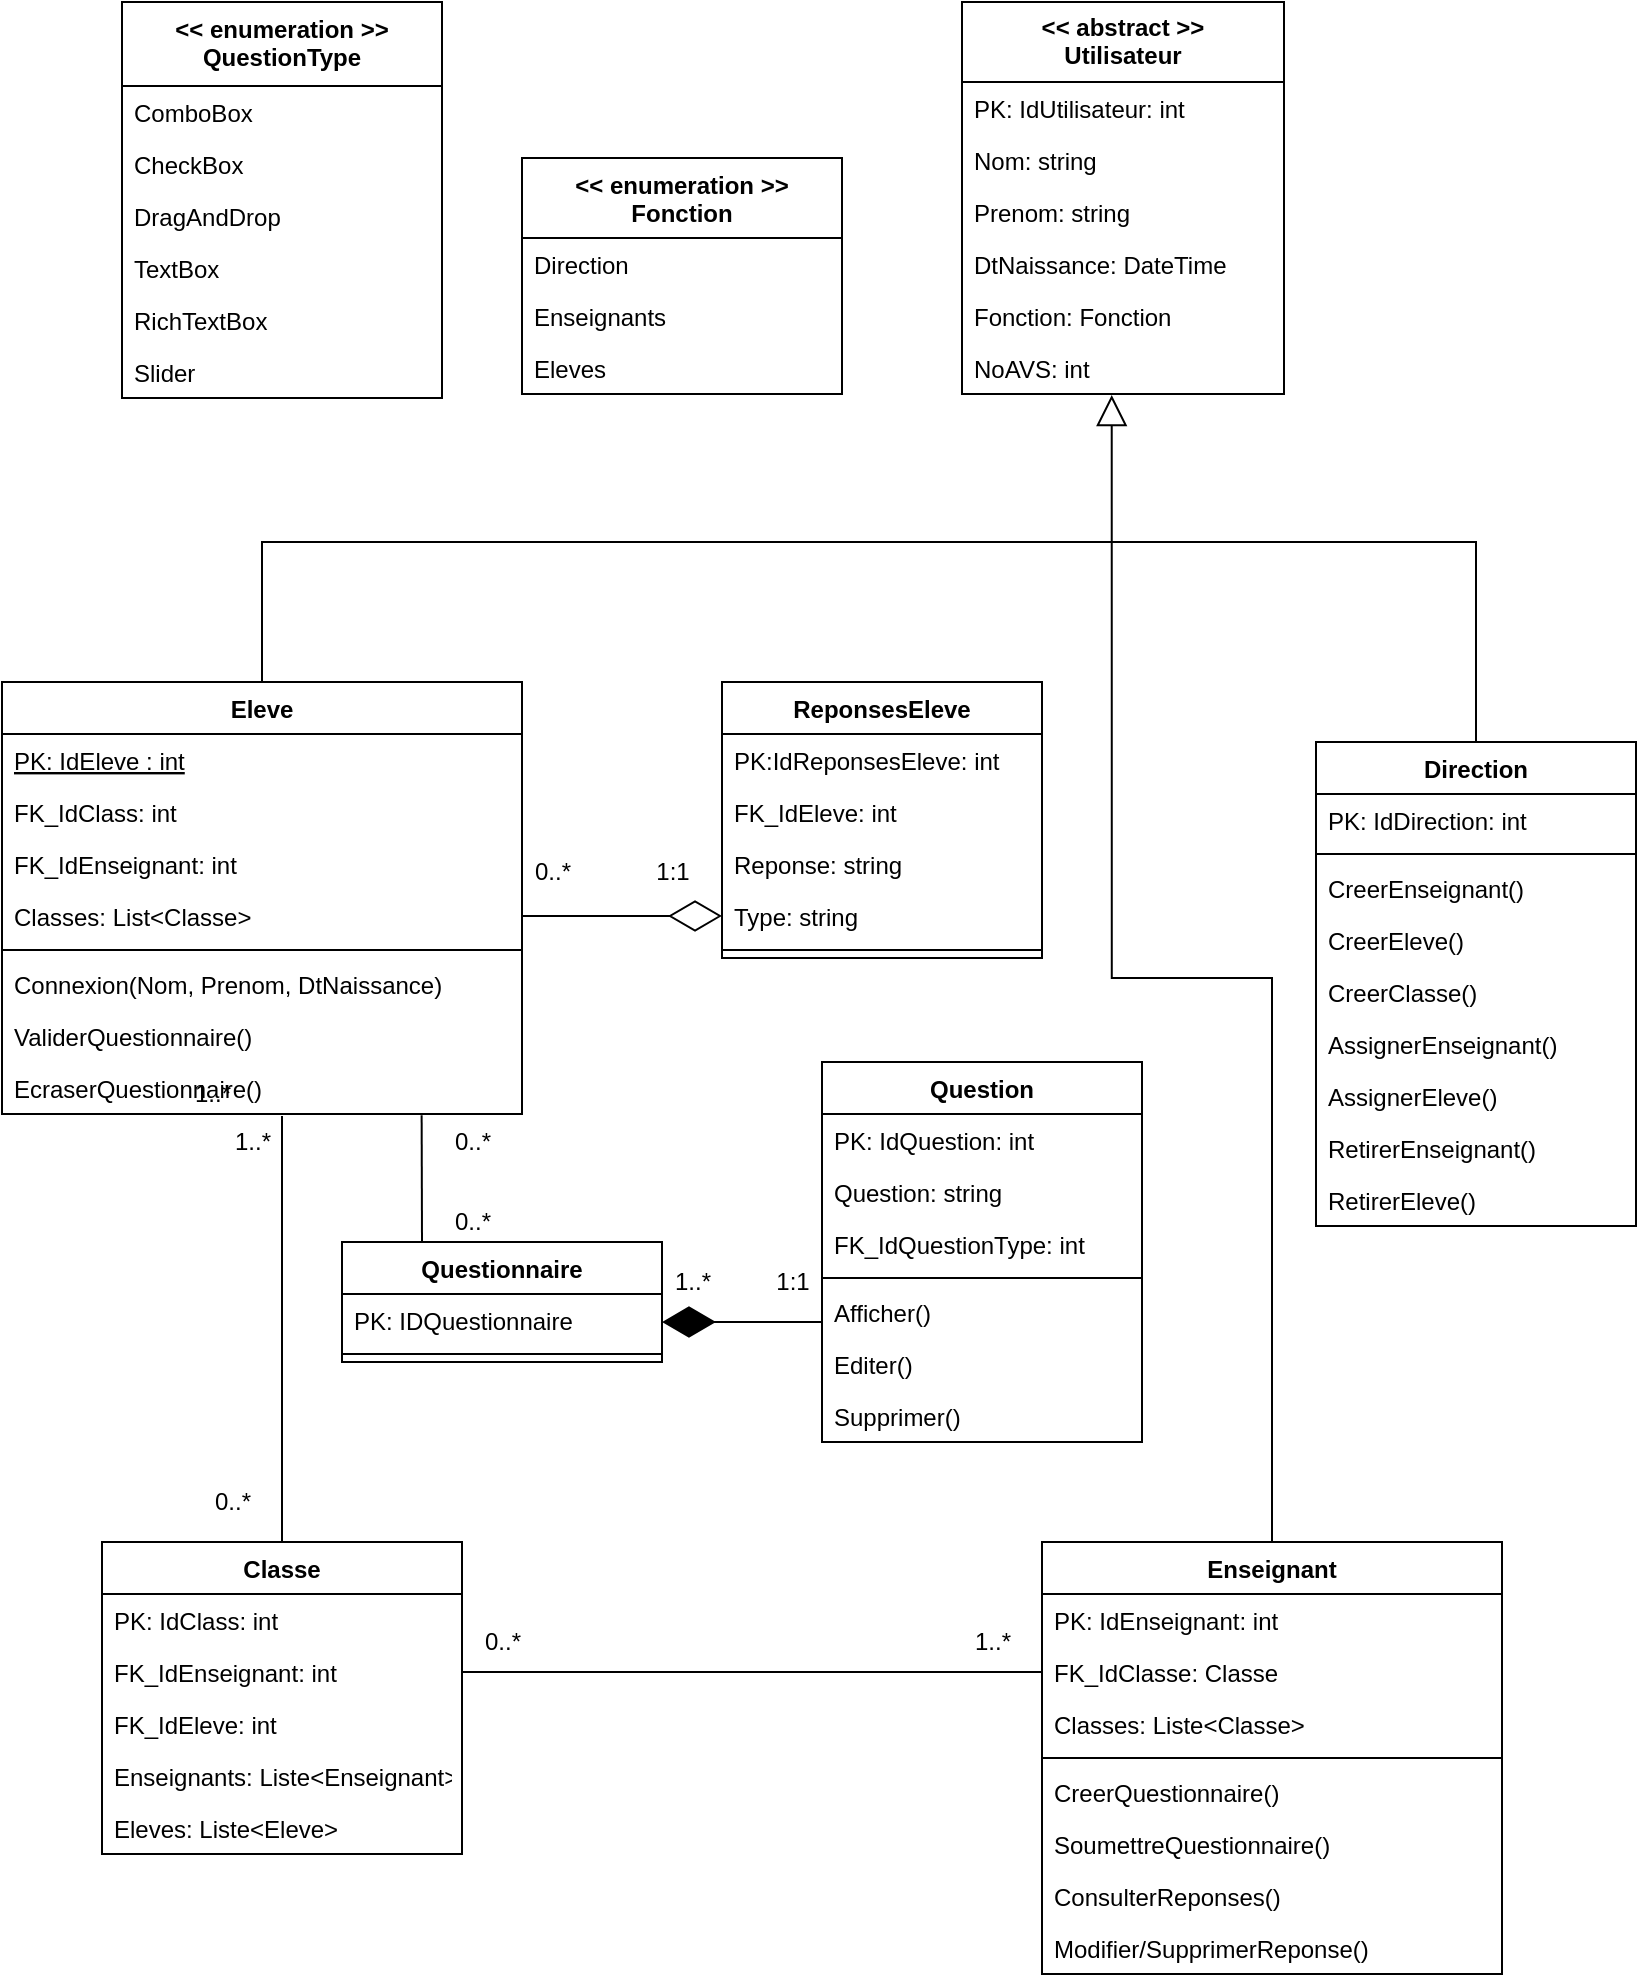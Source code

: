 <mxfile version="19.0.1" type="github">
  <diagram id="C5RBs43oDa-KdzZeNtuy" name="Page-1">
    <mxGraphModel dx="1114" dy="452" grid="1" gridSize="10" guides="1" tooltips="1" connect="1" arrows="1" fold="1" page="1" pageScale="1" pageWidth="827" pageHeight="1169" math="0" shadow="0">
      <root>
        <mxCell id="WIyWlLk6GJQsqaUBKTNV-0" />
        <mxCell id="WIyWlLk6GJQsqaUBKTNV-1" parent="WIyWlLk6GJQsqaUBKTNV-0" />
        <mxCell id="Zi9LIRQCBly2Rpeok-5_-95" value="" style="rounded=0;orthogonalLoop=1;jettySize=auto;html=1;entryX=0.5;entryY=0;entryDx=0;entryDy=0;endArrow=none;endFill=0;" parent="WIyWlLk6GJQsqaUBKTNV-1" target="Zi9LIRQCBly2Rpeok-5_-46" edge="1">
          <mxGeometry relative="1" as="geometry">
            <mxPoint x="150" y="597" as="sourcePoint" />
          </mxGeometry>
        </mxCell>
        <mxCell id="Zi9LIRQCBly2Rpeok-5_-23" value="Eleve" style="swimlane;fontStyle=1;align=center;verticalAlign=top;childLayout=stackLayout;horizontal=1;startSize=26;horizontalStack=0;resizeParent=1;resizeParentMax=0;resizeLast=0;collapsible=1;marginBottom=0;" parent="WIyWlLk6GJQsqaUBKTNV-1" vertex="1">
          <mxGeometry x="10" y="380" width="260" height="216" as="geometry" />
        </mxCell>
        <mxCell id="Zi9LIRQCBly2Rpeok-5_-24" value="PK: IdEleve : int" style="text;strokeColor=none;fillColor=none;align=left;verticalAlign=top;spacingLeft=4;spacingRight=4;overflow=hidden;rotatable=0;points=[[0,0.5],[1,0.5]];portConstraint=eastwest;fontStyle=4" parent="Zi9LIRQCBly2Rpeok-5_-23" vertex="1">
          <mxGeometry y="26" width="260" height="26" as="geometry" />
        </mxCell>
        <mxCell id="Zi9LIRQCBly2Rpeok-5_-27" value="FK_IdClass: int" style="text;strokeColor=none;fillColor=none;align=left;verticalAlign=top;spacingLeft=4;spacingRight=4;overflow=hidden;rotatable=0;points=[[0,0.5],[1,0.5]];portConstraint=eastwest;" parent="Zi9LIRQCBly2Rpeok-5_-23" vertex="1">
          <mxGeometry y="52" width="260" height="26" as="geometry" />
        </mxCell>
        <mxCell id="Zi9LIRQCBly2Rpeok-5_-32" value="FK_IdEnseignant: int" style="text;strokeColor=none;fillColor=none;align=left;verticalAlign=top;spacingLeft=4;spacingRight=4;overflow=hidden;rotatable=0;points=[[0,0.5],[1,0.5]];portConstraint=eastwest;" parent="Zi9LIRQCBly2Rpeok-5_-23" vertex="1">
          <mxGeometry y="78" width="260" height="26" as="geometry" />
        </mxCell>
        <mxCell id="2w14g9TlOuWHbVfkqIbt-16" value="Classes: List&lt;Classe&gt;" style="text;strokeColor=none;fillColor=none;align=left;verticalAlign=top;spacingLeft=4;spacingRight=4;overflow=hidden;rotatable=0;points=[[0,0.5],[1,0.5]];portConstraint=eastwest;" parent="Zi9LIRQCBly2Rpeok-5_-23" vertex="1">
          <mxGeometry y="104" width="260" height="26" as="geometry" />
        </mxCell>
        <mxCell id="Zi9LIRQCBly2Rpeok-5_-25" value="" style="line;strokeWidth=1;fillColor=none;align=left;verticalAlign=middle;spacingTop=-1;spacingLeft=3;spacingRight=3;rotatable=0;labelPosition=right;points=[];portConstraint=eastwest;" parent="Zi9LIRQCBly2Rpeok-5_-23" vertex="1">
          <mxGeometry y="130" width="260" height="8" as="geometry" />
        </mxCell>
        <mxCell id="Zi9LIRQCBly2Rpeok-5_-26" value="Connexion(Nom, Prenom, DtNaissance)" style="text;strokeColor=none;fillColor=none;align=left;verticalAlign=top;spacingLeft=4;spacingRight=4;overflow=hidden;rotatable=0;points=[[0,0.5],[1,0.5]];portConstraint=eastwest;" parent="Zi9LIRQCBly2Rpeok-5_-23" vertex="1">
          <mxGeometry y="138" width="260" height="26" as="geometry" />
        </mxCell>
        <mxCell id="Zi9LIRQCBly2Rpeok-5_-34" value="ValiderQuestionnaire()" style="text;strokeColor=none;fillColor=none;align=left;verticalAlign=top;spacingLeft=4;spacingRight=4;overflow=hidden;rotatable=0;points=[[0,0.5],[1,0.5]];portConstraint=eastwest;" parent="Zi9LIRQCBly2Rpeok-5_-23" vertex="1">
          <mxGeometry y="164" width="260" height="26" as="geometry" />
        </mxCell>
        <mxCell id="Zi9LIRQCBly2Rpeok-5_-33" value="EcraserQuestionnaire()" style="text;strokeColor=none;fillColor=none;align=left;verticalAlign=top;spacingLeft=4;spacingRight=4;overflow=hidden;rotatable=0;points=[[0,0.5],[1,0.5]];portConstraint=eastwest;" parent="Zi9LIRQCBly2Rpeok-5_-23" vertex="1">
          <mxGeometry y="190" width="260" height="26" as="geometry" />
        </mxCell>
        <mxCell id="he9SxElErfdmWkTXxZOx-20" style="edgeStyle=orthogonalEdgeStyle;rounded=0;orthogonalLoop=1;jettySize=auto;html=1;endArrow=block;endFill=0;startSize=8;endSize=13;strokeWidth=1;entryX=0.465;entryY=1.02;entryDx=0;entryDy=0;entryPerimeter=0;" parent="WIyWlLk6GJQsqaUBKTNV-1" source="Zi9LIRQCBly2Rpeok-5_-35" target="he9SxElErfdmWkTXxZOx-17" edge="1">
          <mxGeometry relative="1" as="geometry">
            <mxPoint x="565" y="240" as="targetPoint" />
          </mxGeometry>
        </mxCell>
        <mxCell id="Zi9LIRQCBly2Rpeok-5_-35" value="Enseignant" style="swimlane;fontStyle=1;align=center;verticalAlign=top;childLayout=stackLayout;horizontal=1;startSize=26;horizontalStack=0;resizeParent=1;resizeParentMax=0;resizeLast=0;collapsible=1;marginBottom=0;" parent="WIyWlLk6GJQsqaUBKTNV-1" vertex="1">
          <mxGeometry x="530" y="810" width="230" height="216" as="geometry" />
        </mxCell>
        <mxCell id="Zi9LIRQCBly2Rpeok-5_-36" value="PK: IdEnseignant: int" style="text;strokeColor=none;fillColor=none;align=left;verticalAlign=top;spacingLeft=4;spacingRight=4;overflow=hidden;rotatable=0;points=[[0,0.5],[1,0.5]];portConstraint=eastwest;" parent="Zi9LIRQCBly2Rpeok-5_-35" vertex="1">
          <mxGeometry y="26" width="230" height="26" as="geometry" />
        </mxCell>
        <mxCell id="Zi9LIRQCBly2Rpeok-5_-45" value="FK_IdClasse: Classe" style="text;strokeColor=none;fillColor=none;align=left;verticalAlign=top;spacingLeft=4;spacingRight=4;overflow=hidden;rotatable=0;points=[[0,0.5],[1,0.5]];portConstraint=eastwest;" parent="Zi9LIRQCBly2Rpeok-5_-35" vertex="1">
          <mxGeometry y="52" width="230" height="26" as="geometry" />
        </mxCell>
        <mxCell id="2w14g9TlOuWHbVfkqIbt-33" value="Classes: Liste&lt;Classe&gt;" style="text;strokeColor=none;fillColor=none;align=left;verticalAlign=top;spacingLeft=4;spacingRight=4;overflow=hidden;rotatable=0;points=[[0,0.5],[1,0.5]];portConstraint=eastwest;" parent="Zi9LIRQCBly2Rpeok-5_-35" vertex="1">
          <mxGeometry y="78" width="230" height="26" as="geometry" />
        </mxCell>
        <mxCell id="Zi9LIRQCBly2Rpeok-5_-37" value="" style="line;strokeWidth=1;fillColor=none;align=left;verticalAlign=middle;spacingTop=-1;spacingLeft=3;spacingRight=3;rotatable=0;labelPosition=right;points=[];portConstraint=eastwest;" parent="Zi9LIRQCBly2Rpeok-5_-35" vertex="1">
          <mxGeometry y="104" width="230" height="8" as="geometry" />
        </mxCell>
        <mxCell id="Zi9LIRQCBly2Rpeok-5_-38" value="CreerQuestionnaire()" style="text;strokeColor=none;fillColor=none;align=left;verticalAlign=top;spacingLeft=4;spacingRight=4;overflow=hidden;rotatable=0;points=[[0,0.5],[1,0.5]];portConstraint=eastwest;" parent="Zi9LIRQCBly2Rpeok-5_-35" vertex="1">
          <mxGeometry y="112" width="230" height="26" as="geometry" />
        </mxCell>
        <mxCell id="Zi9LIRQCBly2Rpeok-5_-72" value="SoumettreQuestionnaire()" style="text;strokeColor=none;fillColor=none;align=left;verticalAlign=top;spacingLeft=4;spacingRight=4;overflow=hidden;rotatable=0;points=[[0,0.5],[1,0.5]];portConstraint=eastwest;" parent="Zi9LIRQCBly2Rpeok-5_-35" vertex="1">
          <mxGeometry y="138" width="230" height="26" as="geometry" />
        </mxCell>
        <mxCell id="Zi9LIRQCBly2Rpeok-5_-71" value="ConsulterReponses()" style="text;strokeColor=none;fillColor=none;align=left;verticalAlign=top;spacingLeft=4;spacingRight=4;overflow=hidden;rotatable=0;points=[[0,0.5],[1,0.5]];portConstraint=eastwest;" parent="Zi9LIRQCBly2Rpeok-5_-35" vertex="1">
          <mxGeometry y="164" width="230" height="26" as="geometry" />
        </mxCell>
        <mxCell id="Zi9LIRQCBly2Rpeok-5_-70" value="Modifier/SupprimerReponse()" style="text;strokeColor=none;fillColor=none;align=left;verticalAlign=top;spacingLeft=4;spacingRight=4;overflow=hidden;rotatable=0;points=[[0,0.5],[1,0.5]];portConstraint=eastwest;" parent="Zi9LIRQCBly2Rpeok-5_-35" vertex="1">
          <mxGeometry y="190" width="230" height="26" as="geometry" />
        </mxCell>
        <mxCell id="Zi9LIRQCBly2Rpeok-5_-46" value="Classe" style="swimlane;fontStyle=1;align=center;verticalAlign=top;childLayout=stackLayout;horizontal=1;startSize=26;horizontalStack=0;resizeParent=1;resizeParentMax=0;resizeLast=0;collapsible=1;marginBottom=0;" parent="WIyWlLk6GJQsqaUBKTNV-1" vertex="1">
          <mxGeometry x="60" y="810" width="180" height="156" as="geometry" />
        </mxCell>
        <mxCell id="Zi9LIRQCBly2Rpeok-5_-51" value="PK: IdClass: int" style="text;strokeColor=none;fillColor=none;align=left;verticalAlign=top;spacingLeft=4;spacingRight=4;overflow=hidden;rotatable=0;points=[[0,0.5],[1,0.5]];portConstraint=eastwest;" parent="Zi9LIRQCBly2Rpeok-5_-46" vertex="1">
          <mxGeometry y="26" width="180" height="26" as="geometry" />
        </mxCell>
        <mxCell id="Zi9LIRQCBly2Rpeok-5_-50" value="FK_IdEnseignant: int" style="text;strokeColor=none;fillColor=none;align=left;verticalAlign=top;spacingLeft=4;spacingRight=4;overflow=hidden;rotatable=0;points=[[0,0.5],[1,0.5]];portConstraint=eastwest;" parent="Zi9LIRQCBly2Rpeok-5_-46" vertex="1">
          <mxGeometry y="52" width="180" height="26" as="geometry" />
        </mxCell>
        <mxCell id="Zi9LIRQCBly2Rpeok-5_-54" value="FK_IdEleve: int" style="text;strokeColor=none;fillColor=none;align=left;verticalAlign=top;spacingLeft=4;spacingRight=4;overflow=hidden;rotatable=0;points=[[0,0.5],[1,0.5]];portConstraint=eastwest;" parent="Zi9LIRQCBly2Rpeok-5_-46" vertex="1">
          <mxGeometry y="78" width="180" height="26" as="geometry" />
        </mxCell>
        <mxCell id="2w14g9TlOuWHbVfkqIbt-21" value="Enseignants: Liste&lt;Enseignant&gt;" style="text;strokeColor=none;fillColor=none;align=left;verticalAlign=top;spacingLeft=4;spacingRight=4;overflow=hidden;rotatable=0;points=[[0,0.5],[1,0.5]];portConstraint=eastwest;" parent="Zi9LIRQCBly2Rpeok-5_-46" vertex="1">
          <mxGeometry y="104" width="180" height="26" as="geometry" />
        </mxCell>
        <mxCell id="Zi9LIRQCBly2Rpeok-5_-52" value="Eleves: Liste&lt;Eleve&gt;" style="text;strokeColor=none;fillColor=none;align=left;verticalAlign=top;spacingLeft=4;spacingRight=4;overflow=hidden;rotatable=0;points=[[0,0.5],[1,0.5]];portConstraint=eastwest;" parent="Zi9LIRQCBly2Rpeok-5_-46" vertex="1">
          <mxGeometry y="130" width="180" height="26" as="geometry" />
        </mxCell>
        <mxCell id="Zi9LIRQCBly2Rpeok-5_-55" value="Direction" style="swimlane;fontStyle=1;align=center;verticalAlign=top;childLayout=stackLayout;horizontal=1;startSize=26;horizontalStack=0;resizeParent=1;resizeParentMax=0;resizeLast=0;collapsible=1;marginBottom=0;" parent="WIyWlLk6GJQsqaUBKTNV-1" vertex="1">
          <mxGeometry x="667" y="410" width="160" height="242" as="geometry" />
        </mxCell>
        <mxCell id="Zi9LIRQCBly2Rpeok-5_-56" value="PK: IdDirection: int" style="text;strokeColor=none;fillColor=none;align=left;verticalAlign=top;spacingLeft=4;spacingRight=4;overflow=hidden;rotatable=0;points=[[0,0.5],[1,0.5]];portConstraint=eastwest;" parent="Zi9LIRQCBly2Rpeok-5_-55" vertex="1">
          <mxGeometry y="26" width="160" height="26" as="geometry" />
        </mxCell>
        <mxCell id="Zi9LIRQCBly2Rpeok-5_-57" value="" style="line;strokeWidth=1;fillColor=none;align=left;verticalAlign=middle;spacingTop=-1;spacingLeft=3;spacingRight=3;rotatable=0;labelPosition=right;points=[];portConstraint=eastwest;" parent="Zi9LIRQCBly2Rpeok-5_-55" vertex="1">
          <mxGeometry y="52" width="160" height="8" as="geometry" />
        </mxCell>
        <mxCell id="Zi9LIRQCBly2Rpeok-5_-58" value="CreerEnseignant()" style="text;strokeColor=none;fillColor=none;align=left;verticalAlign=top;spacingLeft=4;spacingRight=4;overflow=hidden;rotatable=0;points=[[0,0.5],[1,0.5]];portConstraint=eastwest;" parent="Zi9LIRQCBly2Rpeok-5_-55" vertex="1">
          <mxGeometry y="60" width="160" height="26" as="geometry" />
        </mxCell>
        <mxCell id="Zi9LIRQCBly2Rpeok-5_-65" value="CreerEleve()" style="text;strokeColor=none;fillColor=none;align=left;verticalAlign=top;spacingLeft=4;spacingRight=4;overflow=hidden;rotatable=0;points=[[0,0.5],[1,0.5]];portConstraint=eastwest;" parent="Zi9LIRQCBly2Rpeok-5_-55" vertex="1">
          <mxGeometry y="86" width="160" height="26" as="geometry" />
        </mxCell>
        <mxCell id="Zi9LIRQCBly2Rpeok-5_-64" value="CreerClasse()" style="text;strokeColor=none;fillColor=none;align=left;verticalAlign=top;spacingLeft=4;spacingRight=4;overflow=hidden;rotatable=0;points=[[0,0.5],[1,0.5]];portConstraint=eastwest;" parent="Zi9LIRQCBly2Rpeok-5_-55" vertex="1">
          <mxGeometry y="112" width="160" height="26" as="geometry" />
        </mxCell>
        <mxCell id="Zi9LIRQCBly2Rpeok-5_-63" value="AssignerEnseignant()" style="text;strokeColor=none;fillColor=none;align=left;verticalAlign=top;spacingLeft=4;spacingRight=4;overflow=hidden;rotatable=0;points=[[0,0.5],[1,0.5]];portConstraint=eastwest;" parent="Zi9LIRQCBly2Rpeok-5_-55" vertex="1">
          <mxGeometry y="138" width="160" height="26" as="geometry" />
        </mxCell>
        <mxCell id="Zi9LIRQCBly2Rpeok-5_-67" value="AssignerEleve()" style="text;strokeColor=none;fillColor=none;align=left;verticalAlign=top;spacingLeft=4;spacingRight=4;overflow=hidden;rotatable=0;points=[[0,0.5],[1,0.5]];portConstraint=eastwest;" parent="Zi9LIRQCBly2Rpeok-5_-55" vertex="1">
          <mxGeometry y="164" width="160" height="26" as="geometry" />
        </mxCell>
        <mxCell id="Zi9LIRQCBly2Rpeok-5_-66" value="RetirerEnseignant()" style="text;strokeColor=none;fillColor=none;align=left;verticalAlign=top;spacingLeft=4;spacingRight=4;overflow=hidden;rotatable=0;points=[[0,0.5],[1,0.5]];portConstraint=eastwest;" parent="Zi9LIRQCBly2Rpeok-5_-55" vertex="1">
          <mxGeometry y="190" width="160" height="26" as="geometry" />
        </mxCell>
        <mxCell id="Zi9LIRQCBly2Rpeok-5_-69" value="RetirerEleve()" style="text;strokeColor=none;fillColor=none;align=left;verticalAlign=top;spacingLeft=4;spacingRight=4;overflow=hidden;rotatable=0;points=[[0,0.5],[1,0.5]];portConstraint=eastwest;" parent="Zi9LIRQCBly2Rpeok-5_-55" vertex="1">
          <mxGeometry y="216" width="160" height="26" as="geometry" />
        </mxCell>
        <mxCell id="Zi9LIRQCBly2Rpeok-5_-73" value="Question" style="swimlane;fontStyle=1;align=center;verticalAlign=top;childLayout=stackLayout;horizontal=1;startSize=26;horizontalStack=0;resizeParent=1;resizeParentMax=0;resizeLast=0;collapsible=1;marginBottom=0;" parent="WIyWlLk6GJQsqaUBKTNV-1" vertex="1">
          <mxGeometry x="420" y="570" width="160" height="190" as="geometry" />
        </mxCell>
        <mxCell id="Zi9LIRQCBly2Rpeok-5_-74" value="PK: IdQuestion: int" style="text;strokeColor=none;fillColor=none;align=left;verticalAlign=top;spacingLeft=4;spacingRight=4;overflow=hidden;rotatable=0;points=[[0,0.5],[1,0.5]];portConstraint=eastwest;" parent="Zi9LIRQCBly2Rpeok-5_-73" vertex="1">
          <mxGeometry y="26" width="160" height="26" as="geometry" />
        </mxCell>
        <mxCell id="Zi9LIRQCBly2Rpeok-5_-78" value="Question: string" style="text;strokeColor=none;fillColor=none;align=left;verticalAlign=top;spacingLeft=4;spacingRight=4;overflow=hidden;rotatable=0;points=[[0,0.5],[1,0.5]];portConstraint=eastwest;" parent="Zi9LIRQCBly2Rpeok-5_-73" vertex="1">
          <mxGeometry y="52" width="160" height="26" as="geometry" />
        </mxCell>
        <mxCell id="Zi9LIRQCBly2Rpeok-5_-77" value="FK_IdQuestionType: int" style="text;strokeColor=none;fillColor=none;align=left;verticalAlign=top;spacingLeft=4;spacingRight=4;overflow=hidden;rotatable=0;points=[[0,0.5],[1,0.5]];portConstraint=eastwest;" parent="Zi9LIRQCBly2Rpeok-5_-73" vertex="1">
          <mxGeometry y="78" width="160" height="26" as="geometry" />
        </mxCell>
        <mxCell id="Zi9LIRQCBly2Rpeok-5_-75" value="" style="line;strokeWidth=1;fillColor=none;align=left;verticalAlign=middle;spacingTop=-1;spacingLeft=3;spacingRight=3;rotatable=0;labelPosition=right;points=[];portConstraint=eastwest;" parent="Zi9LIRQCBly2Rpeok-5_-73" vertex="1">
          <mxGeometry y="104" width="160" height="8" as="geometry" />
        </mxCell>
        <mxCell id="Zi9LIRQCBly2Rpeok-5_-76" value="Afficher()" style="text;strokeColor=none;fillColor=none;align=left;verticalAlign=top;spacingLeft=4;spacingRight=4;overflow=hidden;rotatable=0;points=[[0,0.5],[1,0.5]];portConstraint=eastwest;" parent="Zi9LIRQCBly2Rpeok-5_-73" vertex="1">
          <mxGeometry y="112" width="160" height="26" as="geometry" />
        </mxCell>
        <mxCell id="Zi9LIRQCBly2Rpeok-5_-81" value="Editer()" style="text;strokeColor=none;fillColor=none;align=left;verticalAlign=top;spacingLeft=4;spacingRight=4;overflow=hidden;rotatable=0;points=[[0,0.5],[1,0.5]];portConstraint=eastwest;" parent="Zi9LIRQCBly2Rpeok-5_-73" vertex="1">
          <mxGeometry y="138" width="160" height="26" as="geometry" />
        </mxCell>
        <mxCell id="Zi9LIRQCBly2Rpeok-5_-80" value="Supprimer()" style="text;strokeColor=none;fillColor=none;align=left;verticalAlign=top;spacingLeft=4;spacingRight=4;overflow=hidden;rotatable=0;points=[[0,0.5],[1,0.5]];portConstraint=eastwest;" parent="Zi9LIRQCBly2Rpeok-5_-73" vertex="1">
          <mxGeometry y="164" width="160" height="26" as="geometry" />
        </mxCell>
        <mxCell id="Zi9LIRQCBly2Rpeok-5_-86" value="ReponsesEleve" style="swimlane;fontStyle=1;align=center;verticalAlign=top;childLayout=stackLayout;horizontal=1;startSize=26;horizontalStack=0;resizeParent=1;resizeParentMax=0;resizeLast=0;collapsible=1;marginBottom=0;" parent="WIyWlLk6GJQsqaUBKTNV-1" vertex="1">
          <mxGeometry x="370" y="380" width="160" height="138" as="geometry" />
        </mxCell>
        <mxCell id="Zi9LIRQCBly2Rpeok-5_-87" value="PK:IdReponsesEleve: int" style="text;strokeColor=none;fillColor=none;align=left;verticalAlign=top;spacingLeft=4;spacingRight=4;overflow=hidden;rotatable=0;points=[[0,0.5],[1,0.5]];portConstraint=eastwest;" parent="Zi9LIRQCBly2Rpeok-5_-86" vertex="1">
          <mxGeometry y="26" width="160" height="26" as="geometry" />
        </mxCell>
        <mxCell id="Zi9LIRQCBly2Rpeok-5_-94" value="FK_IdEleve: int" style="text;strokeColor=none;fillColor=none;align=left;verticalAlign=top;spacingLeft=4;spacingRight=4;overflow=hidden;rotatable=0;points=[[0,0.5],[1,0.5]];portConstraint=eastwest;" parent="Zi9LIRQCBly2Rpeok-5_-86" vertex="1">
          <mxGeometry y="52" width="160" height="26" as="geometry" />
        </mxCell>
        <mxCell id="Zi9LIRQCBly2Rpeok-5_-93" value="Reponse: string" style="text;strokeColor=none;fillColor=none;align=left;verticalAlign=top;spacingLeft=4;spacingRight=4;overflow=hidden;rotatable=0;points=[[0,0.5],[1,0.5]];portConstraint=eastwest;" parent="Zi9LIRQCBly2Rpeok-5_-86" vertex="1">
          <mxGeometry y="78" width="160" height="26" as="geometry" />
        </mxCell>
        <mxCell id="Zi9LIRQCBly2Rpeok-5_-92" value="Type: string" style="text;strokeColor=none;fillColor=none;align=left;verticalAlign=top;spacingLeft=4;spacingRight=4;overflow=hidden;rotatable=0;points=[[0,0.5],[1,0.5]];portConstraint=eastwest;" parent="Zi9LIRQCBly2Rpeok-5_-86" vertex="1">
          <mxGeometry y="104" width="160" height="26" as="geometry" />
        </mxCell>
        <mxCell id="Zi9LIRQCBly2Rpeok-5_-88" value="" style="line;strokeWidth=1;fillColor=none;align=left;verticalAlign=middle;spacingTop=-1;spacingLeft=3;spacingRight=3;rotatable=0;labelPosition=right;points=[];portConstraint=eastwest;" parent="Zi9LIRQCBly2Rpeok-5_-86" vertex="1">
          <mxGeometry y="130" width="160" height="8" as="geometry" />
        </mxCell>
        <mxCell id="Zi9LIRQCBly2Rpeok-5_-98" value="" style="endArrow=none;html=1;rounded=0;entryX=0;entryY=0.5;entryDx=0;entryDy=0;exitX=1;exitY=0.5;exitDx=0;exitDy=0;" parent="WIyWlLk6GJQsqaUBKTNV-1" source="Zi9LIRQCBly2Rpeok-5_-50" target="Zi9LIRQCBly2Rpeok-5_-45" edge="1">
          <mxGeometry width="50" height="50" relative="1" as="geometry">
            <mxPoint x="680" y="660" as="sourcePoint" />
            <mxPoint x="730" y="610" as="targetPoint" />
          </mxGeometry>
        </mxCell>
        <mxCell id="he9SxElErfdmWkTXxZOx-0" value="&lt;&lt; enumeration &gt;&gt;&#xa;Fonction" style="swimlane;fontStyle=1;align=center;verticalAlign=top;childLayout=stackLayout;horizontal=1;startSize=40;horizontalStack=0;resizeParent=1;resizeParentMax=0;resizeLast=0;collapsible=1;marginBottom=0;" parent="WIyWlLk6GJQsqaUBKTNV-1" vertex="1">
          <mxGeometry x="270" y="118" width="160" height="118" as="geometry" />
        </mxCell>
        <mxCell id="he9SxElErfdmWkTXxZOx-1" value="Direction" style="text;strokeColor=none;fillColor=none;align=left;verticalAlign=top;spacingLeft=4;spacingRight=4;overflow=hidden;rotatable=0;points=[[0,0.5],[1,0.5]];portConstraint=eastwest;" parent="he9SxElErfdmWkTXxZOx-0" vertex="1">
          <mxGeometry y="40" width="160" height="26" as="geometry" />
        </mxCell>
        <mxCell id="he9SxElErfdmWkTXxZOx-5" value="Enseignants" style="text;strokeColor=none;fillColor=none;align=left;verticalAlign=top;spacingLeft=4;spacingRight=4;overflow=hidden;rotatable=0;points=[[0,0.5],[1,0.5]];portConstraint=eastwest;" parent="he9SxElErfdmWkTXxZOx-0" vertex="1">
          <mxGeometry y="66" width="160" height="26" as="geometry" />
        </mxCell>
        <mxCell id="he9SxElErfdmWkTXxZOx-4" value="Eleves" style="text;strokeColor=none;fillColor=none;align=left;verticalAlign=top;spacingLeft=4;spacingRight=4;overflow=hidden;rotatable=0;points=[[0,0.5],[1,0.5]];portConstraint=eastwest;" parent="he9SxElErfdmWkTXxZOx-0" vertex="1">
          <mxGeometry y="92" width="160" height="26" as="geometry" />
        </mxCell>
        <mxCell id="he9SxElErfdmWkTXxZOx-8" value="" style="endArrow=none;html=1;rounded=0;entryX=0.5;entryY=0;entryDx=0;entryDy=0;" parent="WIyWlLk6GJQsqaUBKTNV-1" target="Zi9LIRQCBly2Rpeok-5_-55" edge="1">
          <mxGeometry width="50" height="50" relative="1" as="geometry">
            <mxPoint x="560" y="310" as="sourcePoint" />
            <mxPoint x="610" y="290" as="targetPoint" />
            <Array as="points">
              <mxPoint x="747" y="310" />
            </Array>
          </mxGeometry>
        </mxCell>
        <mxCell id="he9SxElErfdmWkTXxZOx-9" value="" style="endArrow=none;html=1;rounded=0;startSize=8;endSize=13;strokeWidth=1;exitX=0.5;exitY=0;exitDx=0;exitDy=0;" parent="WIyWlLk6GJQsqaUBKTNV-1" source="Zi9LIRQCBly2Rpeok-5_-23" edge="1">
          <mxGeometry width="50" height="50" relative="1" as="geometry">
            <mxPoint x="540" y="340" as="sourcePoint" />
            <mxPoint x="570" y="310" as="targetPoint" />
            <Array as="points">
              <mxPoint x="140" y="310" />
            </Array>
          </mxGeometry>
        </mxCell>
        <mxCell id="he9SxElErfdmWkTXxZOx-10" value="&lt;&lt; abstract &gt;&gt;&#xa;Utilisateur" style="swimlane;fontStyle=1;align=center;verticalAlign=top;childLayout=stackLayout;horizontal=1;startSize=40;horizontalStack=0;resizeParent=1;resizeParentMax=0;resizeLast=0;collapsible=1;marginBottom=0;spacing=1;perimeterSpacing=1;strokeWidth=1;spacingTop=0;" parent="WIyWlLk6GJQsqaUBKTNV-1" vertex="1">
          <mxGeometry x="490" y="40" width="161" height="196" as="geometry" />
        </mxCell>
        <mxCell id="he9SxElErfdmWkTXxZOx-19" value="PK: IdUtilisateur: int" style="text;strokeColor=none;fillColor=none;align=left;verticalAlign=top;spacingLeft=4;spacingRight=4;overflow=hidden;rotatable=0;points=[[0,0.5],[1,0.5]];portConstraint=eastwest;" parent="he9SxElErfdmWkTXxZOx-10" vertex="1">
          <mxGeometry y="40" width="161" height="26" as="geometry" />
        </mxCell>
        <mxCell id="he9SxElErfdmWkTXxZOx-11" value="Nom: string" style="text;strokeColor=none;fillColor=none;align=left;verticalAlign=top;spacingLeft=4;spacingRight=4;overflow=hidden;rotatable=0;points=[[0,0.5],[1,0.5]];portConstraint=eastwest;" parent="he9SxElErfdmWkTXxZOx-10" vertex="1">
          <mxGeometry y="66" width="161" height="26" as="geometry" />
        </mxCell>
        <mxCell id="he9SxElErfdmWkTXxZOx-16" value="Prenom: string" style="text;strokeColor=none;fillColor=none;align=left;verticalAlign=top;spacingLeft=4;spacingRight=4;overflow=hidden;rotatable=0;points=[[0,0.5],[1,0.5]];portConstraint=eastwest;" parent="he9SxElErfdmWkTXxZOx-10" vertex="1">
          <mxGeometry y="92" width="161" height="26" as="geometry" />
        </mxCell>
        <mxCell id="he9SxElErfdmWkTXxZOx-15" value="DtNaissance: DateTime" style="text;strokeColor=none;fillColor=none;align=left;verticalAlign=top;spacingLeft=4;spacingRight=4;overflow=hidden;rotatable=0;points=[[0,0.5],[1,0.5]];portConstraint=eastwest;" parent="he9SxElErfdmWkTXxZOx-10" vertex="1">
          <mxGeometry y="118" width="161" height="26" as="geometry" />
        </mxCell>
        <mxCell id="he9SxElErfdmWkTXxZOx-14" value="Fonction: Fonction" style="text;strokeColor=none;fillColor=none;align=left;verticalAlign=top;spacingLeft=4;spacingRight=4;overflow=hidden;rotatable=0;points=[[0,0.5],[1,0.5]];portConstraint=eastwest;" parent="he9SxElErfdmWkTXxZOx-10" vertex="1">
          <mxGeometry y="144" width="161" height="26" as="geometry" />
        </mxCell>
        <mxCell id="he9SxElErfdmWkTXxZOx-17" value="NoAVS: int" style="text;strokeColor=none;fillColor=none;align=left;verticalAlign=top;spacingLeft=4;spacingRight=4;overflow=hidden;rotatable=0;points=[[0,0.5],[1,0.5]];portConstraint=eastwest;" parent="he9SxElErfdmWkTXxZOx-10" vertex="1">
          <mxGeometry y="170" width="161" height="26" as="geometry" />
        </mxCell>
        <mxCell id="2w14g9TlOuWHbVfkqIbt-2" value="Questionnaire" style="swimlane;fontStyle=1;align=center;verticalAlign=top;childLayout=stackLayout;horizontal=1;startSize=26;horizontalStack=0;resizeParent=1;resizeParentMax=0;resizeLast=0;collapsible=1;marginBottom=0;strokeWidth=1;" parent="WIyWlLk6GJQsqaUBKTNV-1" vertex="1">
          <mxGeometry x="180" y="660" width="160" height="60" as="geometry" />
        </mxCell>
        <mxCell id="2w14g9TlOuWHbVfkqIbt-3" value="PK: IDQuestionnaire" style="text;strokeColor=none;fillColor=none;align=left;verticalAlign=top;spacingLeft=4;spacingRight=4;overflow=hidden;rotatable=0;points=[[0,0.5],[1,0.5]];portConstraint=eastwest;" parent="2w14g9TlOuWHbVfkqIbt-2" vertex="1">
          <mxGeometry y="26" width="160" height="26" as="geometry" />
        </mxCell>
        <mxCell id="2w14g9TlOuWHbVfkqIbt-4" value="" style="line;strokeWidth=1;fillColor=none;align=left;verticalAlign=middle;spacingTop=-1;spacingLeft=3;spacingRight=3;rotatable=0;labelPosition=right;points=[];portConstraint=eastwest;" parent="2w14g9TlOuWHbVfkqIbt-2" vertex="1">
          <mxGeometry y="52" width="160" height="8" as="geometry" />
        </mxCell>
        <mxCell id="2w14g9TlOuWHbVfkqIbt-6" value="" style="endArrow=diamondThin;endFill=1;endSize=24;html=1;rounded=0;" parent="WIyWlLk6GJQsqaUBKTNV-1" edge="1">
          <mxGeometry width="160" relative="1" as="geometry">
            <mxPoint x="420" y="700" as="sourcePoint" />
            <mxPoint x="340" y="700" as="targetPoint" />
          </mxGeometry>
        </mxCell>
        <mxCell id="2w14g9TlOuWHbVfkqIbt-7" value="" style="endArrow=diamondThin;endFill=0;endSize=24;html=1;rounded=0;entryX=0;entryY=0.5;entryDx=0;entryDy=0;exitX=1;exitY=0.5;exitDx=0;exitDy=0;" parent="WIyWlLk6GJQsqaUBKTNV-1" source="2w14g9TlOuWHbVfkqIbt-16" target="Zi9LIRQCBly2Rpeok-5_-92" edge="1">
          <mxGeometry width="160" relative="1" as="geometry">
            <mxPoint x="350" y="610" as="sourcePoint" />
            <mxPoint x="510" y="610" as="targetPoint" />
          </mxGeometry>
        </mxCell>
        <mxCell id="2w14g9TlOuWHbVfkqIbt-8" value="1..*" style="text;html=1;align=center;verticalAlign=middle;resizable=0;points=[];autosize=1;strokeColor=none;fillColor=none;" parent="WIyWlLk6GJQsqaUBKTNV-1" vertex="1">
          <mxGeometry x="100" y="576" width="30" height="20" as="geometry" />
        </mxCell>
        <mxCell id="2w14g9TlOuWHbVfkqIbt-9" value="0..*" style="text;html=1;align=center;verticalAlign=middle;resizable=0;points=[];autosize=1;strokeColor=none;fillColor=none;" parent="WIyWlLk6GJQsqaUBKTNV-1" vertex="1">
          <mxGeometry x="110" y="780" width="30" height="20" as="geometry" />
        </mxCell>
        <mxCell id="2w14g9TlOuWHbVfkqIbt-10" value="0..*" style="text;html=1;align=center;verticalAlign=middle;resizable=0;points=[];autosize=1;strokeColor=none;fillColor=none;" parent="WIyWlLk6GJQsqaUBKTNV-1" vertex="1">
          <mxGeometry x="245" y="850" width="30" height="20" as="geometry" />
        </mxCell>
        <mxCell id="2w14g9TlOuWHbVfkqIbt-11" value="1..*" style="text;html=1;align=center;verticalAlign=middle;resizable=0;points=[];autosize=1;strokeColor=none;fillColor=none;" parent="WIyWlLk6GJQsqaUBKTNV-1" vertex="1">
          <mxGeometry x="490" y="850" width="30" height="20" as="geometry" />
        </mxCell>
        <mxCell id="2w14g9TlOuWHbVfkqIbt-12" value="0..*" style="text;html=1;align=center;verticalAlign=middle;resizable=0;points=[];autosize=1;strokeColor=none;fillColor=none;" parent="WIyWlLk6GJQsqaUBKTNV-1" vertex="1">
          <mxGeometry x="270" y="465" width="30" height="20" as="geometry" />
        </mxCell>
        <mxCell id="2w14g9TlOuWHbVfkqIbt-13" value="1:1" style="text;html=1;align=center;verticalAlign=middle;resizable=0;points=[];autosize=1;strokeColor=none;fillColor=none;" parent="WIyWlLk6GJQsqaUBKTNV-1" vertex="1">
          <mxGeometry x="330" y="465" width="30" height="20" as="geometry" />
        </mxCell>
        <mxCell id="2w14g9TlOuWHbVfkqIbt-14" value="1..*" style="text;html=1;align=center;verticalAlign=middle;resizable=0;points=[];autosize=1;strokeColor=none;fillColor=none;" parent="WIyWlLk6GJQsqaUBKTNV-1" vertex="1">
          <mxGeometry x="340" y="670" width="30" height="20" as="geometry" />
        </mxCell>
        <mxCell id="2w14g9TlOuWHbVfkqIbt-15" value="1:1" style="text;html=1;align=center;verticalAlign=middle;resizable=0;points=[];autosize=1;strokeColor=none;fillColor=none;" parent="WIyWlLk6GJQsqaUBKTNV-1" vertex="1">
          <mxGeometry x="390" y="670" width="30" height="20" as="geometry" />
        </mxCell>
        <mxCell id="2w14g9TlOuWHbVfkqIbt-17" value="" style="endArrow=none;html=1;rounded=0;exitX=0.25;exitY=0;exitDx=0;exitDy=0;entryX=0.807;entryY=1.024;entryDx=0;entryDy=0;entryPerimeter=0;" parent="WIyWlLk6GJQsqaUBKTNV-1" source="2w14g9TlOuWHbVfkqIbt-2" target="Zi9LIRQCBly2Rpeok-5_-33" edge="1">
          <mxGeometry width="50" height="50" relative="1" as="geometry">
            <mxPoint x="290" y="690" as="sourcePoint" />
            <mxPoint x="220" y="600" as="targetPoint" />
          </mxGeometry>
        </mxCell>
        <mxCell id="2w14g9TlOuWHbVfkqIbt-18" value="0..*" style="text;html=1;align=center;verticalAlign=middle;resizable=0;points=[];autosize=1;strokeColor=none;fillColor=none;" parent="WIyWlLk6GJQsqaUBKTNV-1" vertex="1">
          <mxGeometry x="230" y="640" width="30" height="20" as="geometry" />
        </mxCell>
        <mxCell id="2w14g9TlOuWHbVfkqIbt-19" value="0..*" style="text;html=1;align=center;verticalAlign=middle;resizable=0;points=[];autosize=1;strokeColor=none;fillColor=none;" parent="WIyWlLk6GJQsqaUBKTNV-1" vertex="1">
          <mxGeometry x="230" y="600" width="30" height="20" as="geometry" />
        </mxCell>
        <mxCell id="2w14g9TlOuWHbVfkqIbt-22" value="&lt;&lt; enumeration &gt;&gt;&#xa;QuestionType" style="swimlane;fontStyle=1;align=center;verticalAlign=top;childLayout=stackLayout;horizontal=1;startSize=42;horizontalStack=0;resizeParent=1;resizeParentMax=0;resizeLast=0;collapsible=1;marginBottom=0;strokeWidth=1;" parent="WIyWlLk6GJQsqaUBKTNV-1" vertex="1">
          <mxGeometry x="70" y="40" width="160" height="198" as="geometry" />
        </mxCell>
        <mxCell id="2w14g9TlOuWHbVfkqIbt-23" value="ComboBox" style="text;strokeColor=none;fillColor=none;align=left;verticalAlign=top;spacingLeft=4;spacingRight=4;overflow=hidden;rotatable=0;points=[[0,0.5],[1,0.5]];portConstraint=eastwest;" parent="2w14g9TlOuWHbVfkqIbt-22" vertex="1">
          <mxGeometry y="42" width="160" height="26" as="geometry" />
        </mxCell>
        <mxCell id="2w14g9TlOuWHbVfkqIbt-29" value="CheckBox" style="text;strokeColor=none;fillColor=none;align=left;verticalAlign=top;spacingLeft=4;spacingRight=4;overflow=hidden;rotatable=0;points=[[0,0.5],[1,0.5]];portConstraint=eastwest;" parent="2w14g9TlOuWHbVfkqIbt-22" vertex="1">
          <mxGeometry y="68" width="160" height="26" as="geometry" />
        </mxCell>
        <mxCell id="2w14g9TlOuWHbVfkqIbt-27" value="DragAndDrop" style="text;strokeColor=none;fillColor=none;align=left;verticalAlign=top;spacingLeft=4;spacingRight=4;overflow=hidden;rotatable=0;points=[[0,0.5],[1,0.5]];portConstraint=eastwest;" parent="2w14g9TlOuWHbVfkqIbt-22" vertex="1">
          <mxGeometry y="94" width="160" height="26" as="geometry" />
        </mxCell>
        <mxCell id="2w14g9TlOuWHbVfkqIbt-26" value="TextBox" style="text;strokeColor=none;fillColor=none;align=left;verticalAlign=top;spacingLeft=4;spacingRight=4;overflow=hidden;rotatable=0;points=[[0,0.5],[1,0.5]];portConstraint=eastwest;" parent="2w14g9TlOuWHbVfkqIbt-22" vertex="1">
          <mxGeometry y="120" width="160" height="26" as="geometry" />
        </mxCell>
        <mxCell id="2w14g9TlOuWHbVfkqIbt-30" value="RichTextBox" style="text;strokeColor=none;fillColor=none;align=left;verticalAlign=top;spacingLeft=4;spacingRight=4;overflow=hidden;rotatable=0;points=[[0,0.5],[1,0.5]];portConstraint=eastwest;" parent="2w14g9TlOuWHbVfkqIbt-22" vertex="1">
          <mxGeometry y="146" width="160" height="26" as="geometry" />
        </mxCell>
        <mxCell id="2w14g9TlOuWHbVfkqIbt-31" value="Slider" style="text;strokeColor=none;fillColor=none;align=left;verticalAlign=top;spacingLeft=4;spacingRight=4;overflow=hidden;rotatable=0;points=[[0,0.5],[1,0.5]];portConstraint=eastwest;" parent="2w14g9TlOuWHbVfkqIbt-22" vertex="1">
          <mxGeometry y="172" width="160" height="26" as="geometry" />
        </mxCell>
        <mxCell id="N0oLhz5LSdT8tA_xuro_-0" value="1..*" style="text;html=1;align=center;verticalAlign=middle;resizable=0;points=[];autosize=1;strokeColor=none;fillColor=none;" vertex="1" parent="WIyWlLk6GJQsqaUBKTNV-1">
          <mxGeometry x="120" y="600" width="30" height="20" as="geometry" />
        </mxCell>
      </root>
    </mxGraphModel>
  </diagram>
</mxfile>
